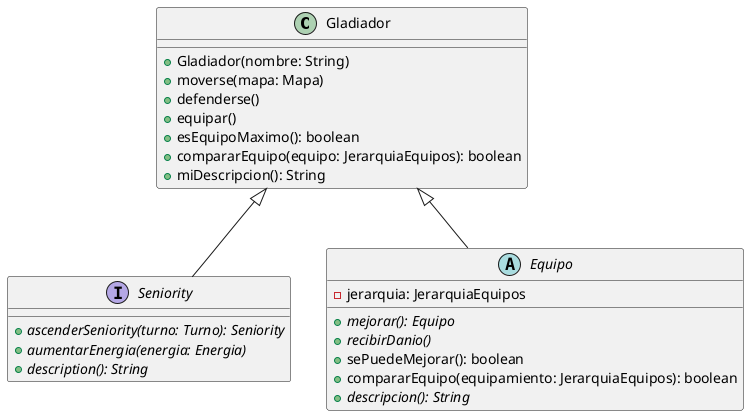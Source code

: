 @startuml Gladiador

class Gladiador {
    +Gladiador(nombre: String)
    +moverse(mapa: Mapa)
    +defenderse()
    +equipar()
    +esEquipoMaximo(): boolean
    +compararEquipo(equipo: JerarquiaEquipos): boolean
    +miDescripcion(): String
}

interface Seniority{
    +{abstract} ascenderSeniority(turno: Turno): Seniority
    +{abstract} aumentarEnergia(energia: Energia)
    +{abstract} description(): String
}

abstract class Equipo{
    -jerarquia: JerarquiaEquipos
    +{abstract}mejorar(): Equipo
    +{abstract}recibirDanio()
    +sePuedeMejorar(): boolean
    +compararEquipo(equipamiento: JerarquiaEquipos): boolean
    +{abstract} descripcion(): String
}

Gladiador <|-- Seniority
Gladiador <|-- Equipo


@enduml